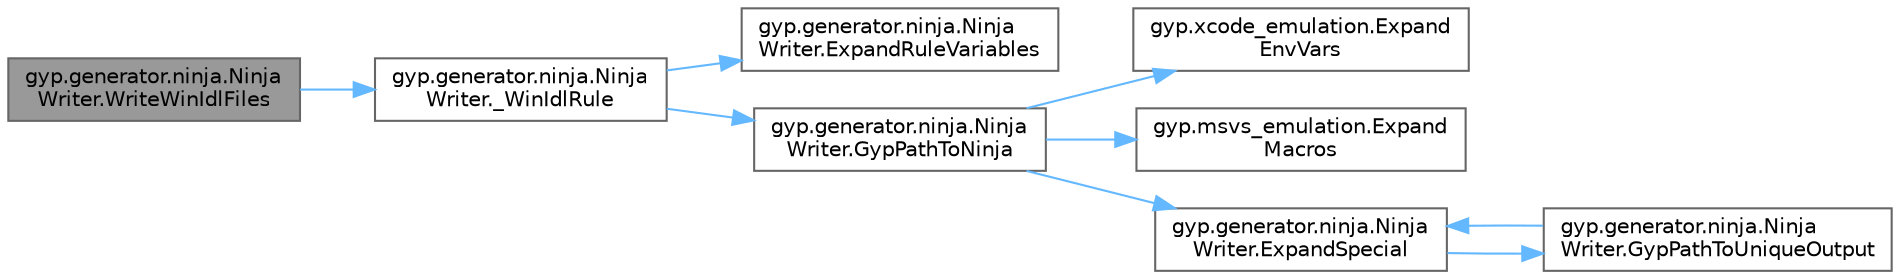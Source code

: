 digraph "gyp.generator.ninja.NinjaWriter.WriteWinIdlFiles"
{
 // LATEX_PDF_SIZE
  bgcolor="transparent";
  edge [fontname=Helvetica,fontsize=10,labelfontname=Helvetica,labelfontsize=10];
  node [fontname=Helvetica,fontsize=10,shape=box,height=0.2,width=0.4];
  rankdir="LR";
  Node1 [id="Node000001",label="gyp.generator.ninja.Ninja\lWriter.WriteWinIdlFiles",height=0.2,width=0.4,color="gray40", fillcolor="grey60", style="filled", fontcolor="black",tooltip=" "];
  Node1 -> Node2 [id="edge1_Node000001_Node000002",color="steelblue1",style="solid",tooltip=" "];
  Node2 [id="Node000002",label="gyp.generator.ninja.Ninja\lWriter._WinIdlRule",height=0.2,width=0.4,color="grey40", fillcolor="white", style="filled",URL="$classgyp_1_1generator_1_1ninja_1_1_ninja_writer.html#ac788e708e495ff0ff36da7d362454705",tooltip=" "];
  Node2 -> Node3 [id="edge2_Node000002_Node000003",color="steelblue1",style="solid",tooltip=" "];
  Node3 [id="Node000003",label="gyp.generator.ninja.Ninja\lWriter.ExpandRuleVariables",height=0.2,width=0.4,color="grey40", fillcolor="white", style="filled",URL="$classgyp_1_1generator_1_1ninja_1_1_ninja_writer.html#afdb595a0aae613330dec32c5132b3cf7",tooltip=" "];
  Node2 -> Node4 [id="edge3_Node000002_Node000004",color="steelblue1",style="solid",tooltip=" "];
  Node4 [id="Node000004",label="gyp.generator.ninja.Ninja\lWriter.GypPathToNinja",height=0.2,width=0.4,color="grey40", fillcolor="white", style="filled",URL="$classgyp_1_1generator_1_1ninja_1_1_ninja_writer.html#a037fa437e649d954424febeed3260cf6",tooltip=" "];
  Node4 -> Node5 [id="edge4_Node000004_Node000005",color="steelblue1",style="solid",tooltip=" "];
  Node5 [id="Node000005",label="gyp.xcode_emulation.Expand\lEnvVars",height=0.2,width=0.4,color="grey40", fillcolor="white", style="filled",URL="$namespacegyp_1_1xcode__emulation.html#afee27957b3747fbfe3d8d802127c0f31",tooltip=" "];
  Node4 -> Node6 [id="edge5_Node000004_Node000006",color="steelblue1",style="solid",tooltip=" "];
  Node6 [id="Node000006",label="gyp.msvs_emulation.Expand\lMacros",height=0.2,width=0.4,color="grey40", fillcolor="white", style="filled",URL="$namespacegyp_1_1msvs__emulation.html#a86f51c6232e8befa6e2d58274e4de299",tooltip=" "];
  Node4 -> Node7 [id="edge6_Node000004_Node000007",color="steelblue1",style="solid",tooltip=" "];
  Node7 [id="Node000007",label="gyp.generator.ninja.Ninja\lWriter.ExpandSpecial",height=0.2,width=0.4,color="grey40", fillcolor="white", style="filled",URL="$classgyp_1_1generator_1_1ninja_1_1_ninja_writer.html#a52aa9f598a25ee831aadad87f5ff24ac",tooltip=" "];
  Node7 -> Node8 [id="edge7_Node000007_Node000008",color="steelblue1",style="solid",tooltip=" "];
  Node8 [id="Node000008",label="gyp.generator.ninja.Ninja\lWriter.GypPathToUniqueOutput",height=0.2,width=0.4,color="grey40", fillcolor="white", style="filled",URL="$classgyp_1_1generator_1_1ninja_1_1_ninja_writer.html#a9eb0b2da57de236bf240557d8780c03e",tooltip=" "];
  Node8 -> Node7 [id="edge8_Node000008_Node000007",color="steelblue1",style="solid",tooltip=" "];
}

